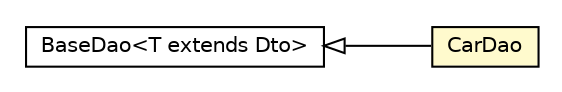 #!/usr/local/bin/dot
#
# Class diagram 
# Generated by UMLGraph version R5_6-24-gf6e263 (http://www.umlgraph.org/)
#

digraph G {
	edge [fontname="Helvetica",fontsize=10,labelfontname="Helvetica",labelfontsize=10];
	node [fontname="Helvetica",fontsize=10,shape=plaintext];
	nodesep=0.25;
	ranksep=0.5;
	rankdir=LR;
	// com.gwtplatform.carstore.server.dao.CarDao
	c109195 [label=<<table title="com.gwtplatform.carstore.server.dao.CarDao" border="0" cellborder="1" cellspacing="0" cellpadding="2" port="p" bgcolor="lemonChiffon" href="./CarDao.html">
		<tr><td><table border="0" cellspacing="0" cellpadding="1">
<tr><td align="center" balign="center"> CarDao </td></tr>
		</table></td></tr>
		</table>>, URL="./CarDao.html", fontname="Helvetica", fontcolor="black", fontsize=10.0];
	// com.gwtplatform.carstore.server.dao.BaseDao<T extends com.gwtplatform.carstore.shared.dto.Dto>
	c109196 [label=<<table title="com.gwtplatform.carstore.server.dao.BaseDao" border="0" cellborder="1" cellspacing="0" cellpadding="2" port="p" href="./BaseDao.html">
		<tr><td><table border="0" cellspacing="0" cellpadding="1">
<tr><td align="center" balign="center"> BaseDao&lt;T extends Dto&gt; </td></tr>
		</table></td></tr>
		</table>>, URL="./BaseDao.html", fontname="Helvetica", fontcolor="black", fontsize=10.0];
	//com.gwtplatform.carstore.server.dao.CarDao extends com.gwtplatform.carstore.server.dao.BaseDao<com.gwtplatform.carstore.server.dao.domain.Car>
	c109196:p -> c109195:p [dir=back,arrowtail=empty];
}

